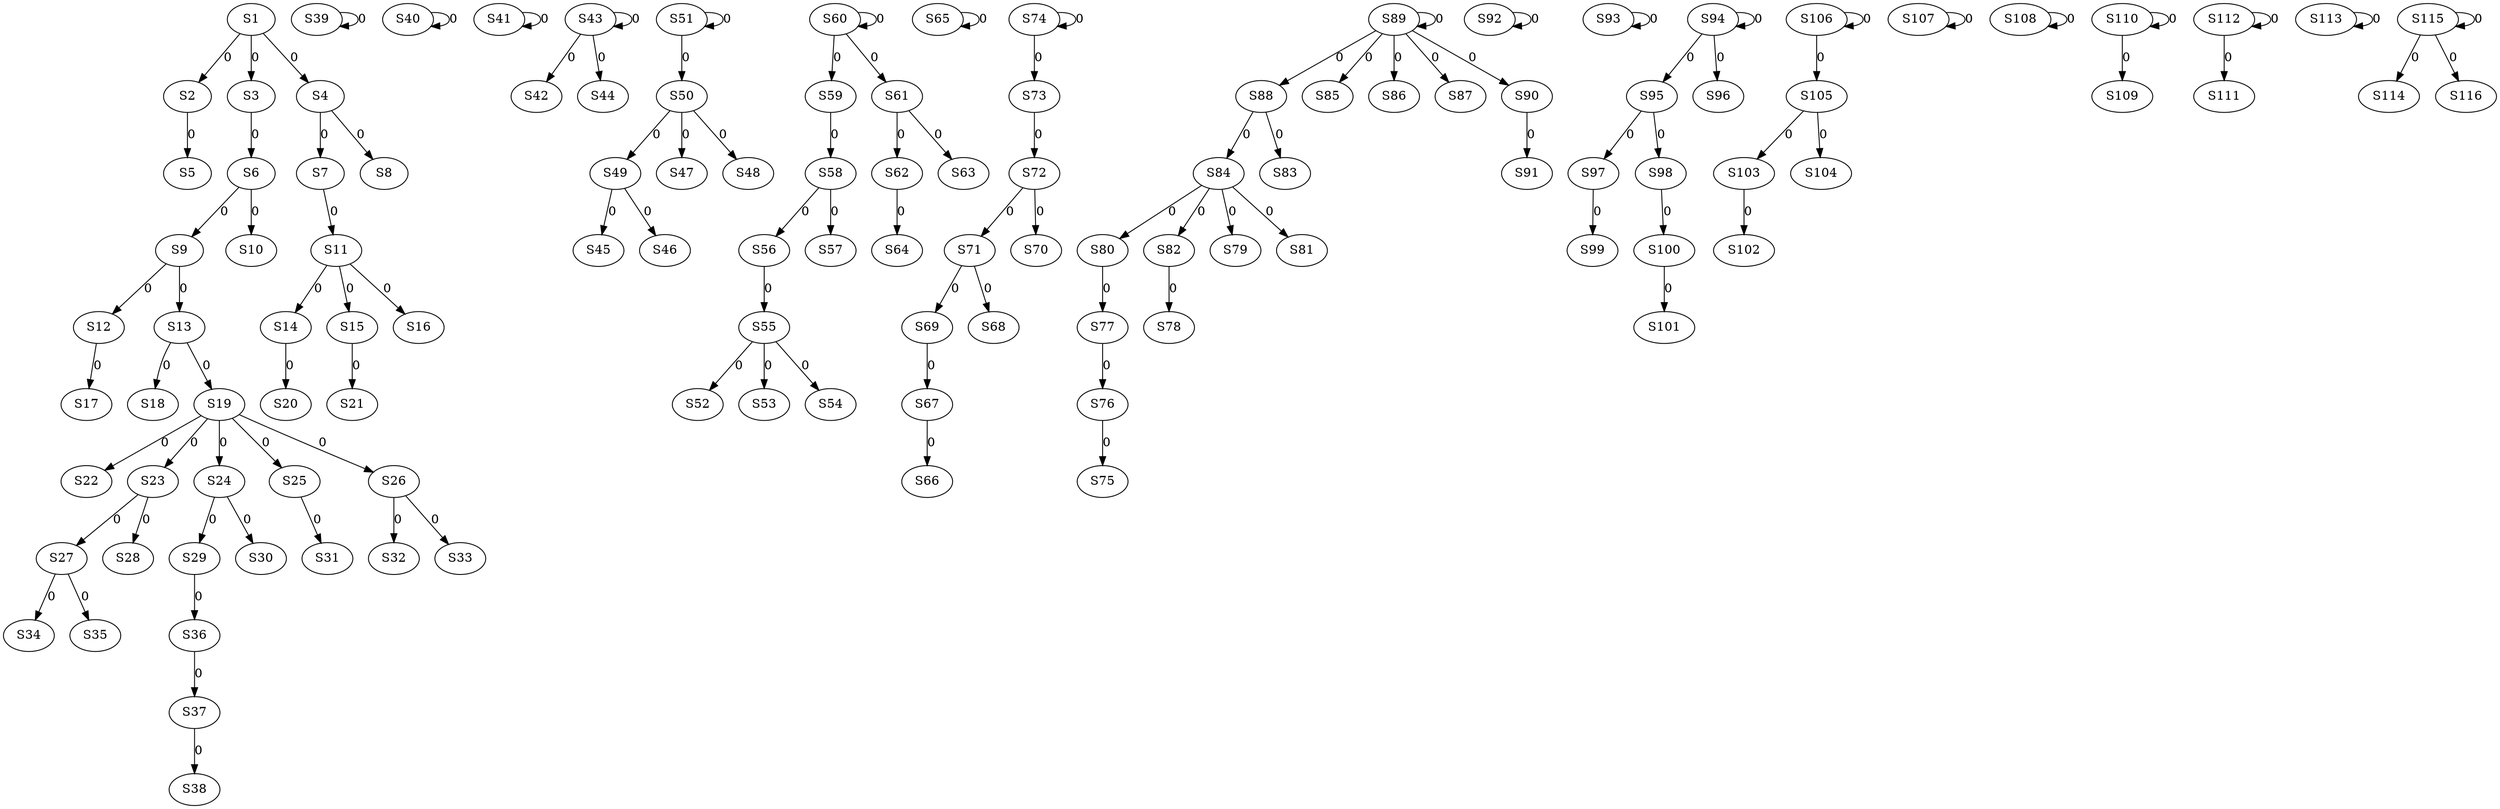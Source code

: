 strict digraph {
	S1 -> S2 [ label = 0 ];
	S1 -> S3 [ label = 0 ];
	S1 -> S4 [ label = 0 ];
	S2 -> S5 [ label = 0 ];
	S3 -> S6 [ label = 0 ];
	S4 -> S7 [ label = 0 ];
	S4 -> S8 [ label = 0 ];
	S6 -> S9 [ label = 0 ];
	S6 -> S10 [ label = 0 ];
	S7 -> S11 [ label = 0 ];
	S9 -> S12 [ label = 0 ];
	S9 -> S13 [ label = 0 ];
	S11 -> S14 [ label = 0 ];
	S11 -> S15 [ label = 0 ];
	S11 -> S16 [ label = 0 ];
	S12 -> S17 [ label = 0 ];
	S13 -> S18 [ label = 0 ];
	S13 -> S19 [ label = 0 ];
	S14 -> S20 [ label = 0 ];
	S15 -> S21 [ label = 0 ];
	S19 -> S22 [ label = 0 ];
	S19 -> S23 [ label = 0 ];
	S19 -> S24 [ label = 0 ];
	S19 -> S25 [ label = 0 ];
	S19 -> S26 [ label = 0 ];
	S23 -> S27 [ label = 0 ];
	S23 -> S28 [ label = 0 ];
	S24 -> S29 [ label = 0 ];
	S24 -> S30 [ label = 0 ];
	S25 -> S31 [ label = 0 ];
	S26 -> S32 [ label = 0 ];
	S26 -> S33 [ label = 0 ];
	S27 -> S34 [ label = 0 ];
	S27 -> S35 [ label = 0 ];
	S29 -> S36 [ label = 0 ];
	S36 -> S37 [ label = 0 ];
	S37 -> S38 [ label = 0 ];
	S39 -> S39 [ label = 0 ];
	S40 -> S40 [ label = 0 ];
	S41 -> S41 [ label = 0 ];
	S43 -> S42 [ label = 0 ];
	S43 -> S43 [ label = 0 ];
	S43 -> S44 [ label = 0 ];
	S49 -> S45 [ label = 0 ];
	S49 -> S46 [ label = 0 ];
	S50 -> S47 [ label = 0 ];
	S50 -> S48 [ label = 0 ];
	S50 -> S49 [ label = 0 ];
	S51 -> S50 [ label = 0 ];
	S51 -> S51 [ label = 0 ];
	S55 -> S52 [ label = 0 ];
	S55 -> S53 [ label = 0 ];
	S55 -> S54 [ label = 0 ];
	S56 -> S55 [ label = 0 ];
	S58 -> S56 [ label = 0 ];
	S58 -> S57 [ label = 0 ];
	S59 -> S58 [ label = 0 ];
	S60 -> S59 [ label = 0 ];
	S60 -> S60 [ label = 0 ];
	S60 -> S61 [ label = 0 ];
	S61 -> S62 [ label = 0 ];
	S61 -> S63 [ label = 0 ];
	S62 -> S64 [ label = 0 ];
	S65 -> S65 [ label = 0 ];
	S67 -> S66 [ label = 0 ];
	S69 -> S67 [ label = 0 ];
	S71 -> S68 [ label = 0 ];
	S71 -> S69 [ label = 0 ];
	S72 -> S70 [ label = 0 ];
	S72 -> S71 [ label = 0 ];
	S73 -> S72 [ label = 0 ];
	S74 -> S73 [ label = 0 ];
	S74 -> S74 [ label = 0 ];
	S76 -> S75 [ label = 0 ];
	S77 -> S76 [ label = 0 ];
	S80 -> S77 [ label = 0 ];
	S82 -> S78 [ label = 0 ];
	S84 -> S79 [ label = 0 ];
	S84 -> S80 [ label = 0 ];
	S84 -> S81 [ label = 0 ];
	S84 -> S82 [ label = 0 ];
	S88 -> S83 [ label = 0 ];
	S88 -> S84 [ label = 0 ];
	S89 -> S85 [ label = 0 ];
	S89 -> S86 [ label = 0 ];
	S89 -> S87 [ label = 0 ];
	S89 -> S88 [ label = 0 ];
	S89 -> S89 [ label = 0 ];
	S89 -> S90 [ label = 0 ];
	S90 -> S91 [ label = 0 ];
	S92 -> S92 [ label = 0 ];
	S93 -> S93 [ label = 0 ];
	S94 -> S94 [ label = 0 ];
	S94 -> S95 [ label = 0 ];
	S94 -> S96 [ label = 0 ];
	S95 -> S97 [ label = 0 ];
	S95 -> S98 [ label = 0 ];
	S97 -> S99 [ label = 0 ];
	S98 -> S100 [ label = 0 ];
	S100 -> S101 [ label = 0 ];
	S103 -> S102 [ label = 0 ];
	S105 -> S103 [ label = 0 ];
	S105 -> S104 [ label = 0 ];
	S106 -> S105 [ label = 0 ];
	S106 -> S106 [ label = 0 ];
	S107 -> S107 [ label = 0 ];
	S108 -> S108 [ label = 0 ];
	S110 -> S109 [ label = 0 ];
	S110 -> S110 [ label = 0 ];
	S112 -> S111 [ label = 0 ];
	S112 -> S112 [ label = 0 ];
	S113 -> S113 [ label = 0 ];
	S115 -> S114 [ label = 0 ];
	S115 -> S115 [ label = 0 ];
	S115 -> S116 [ label = 0 ];
}
